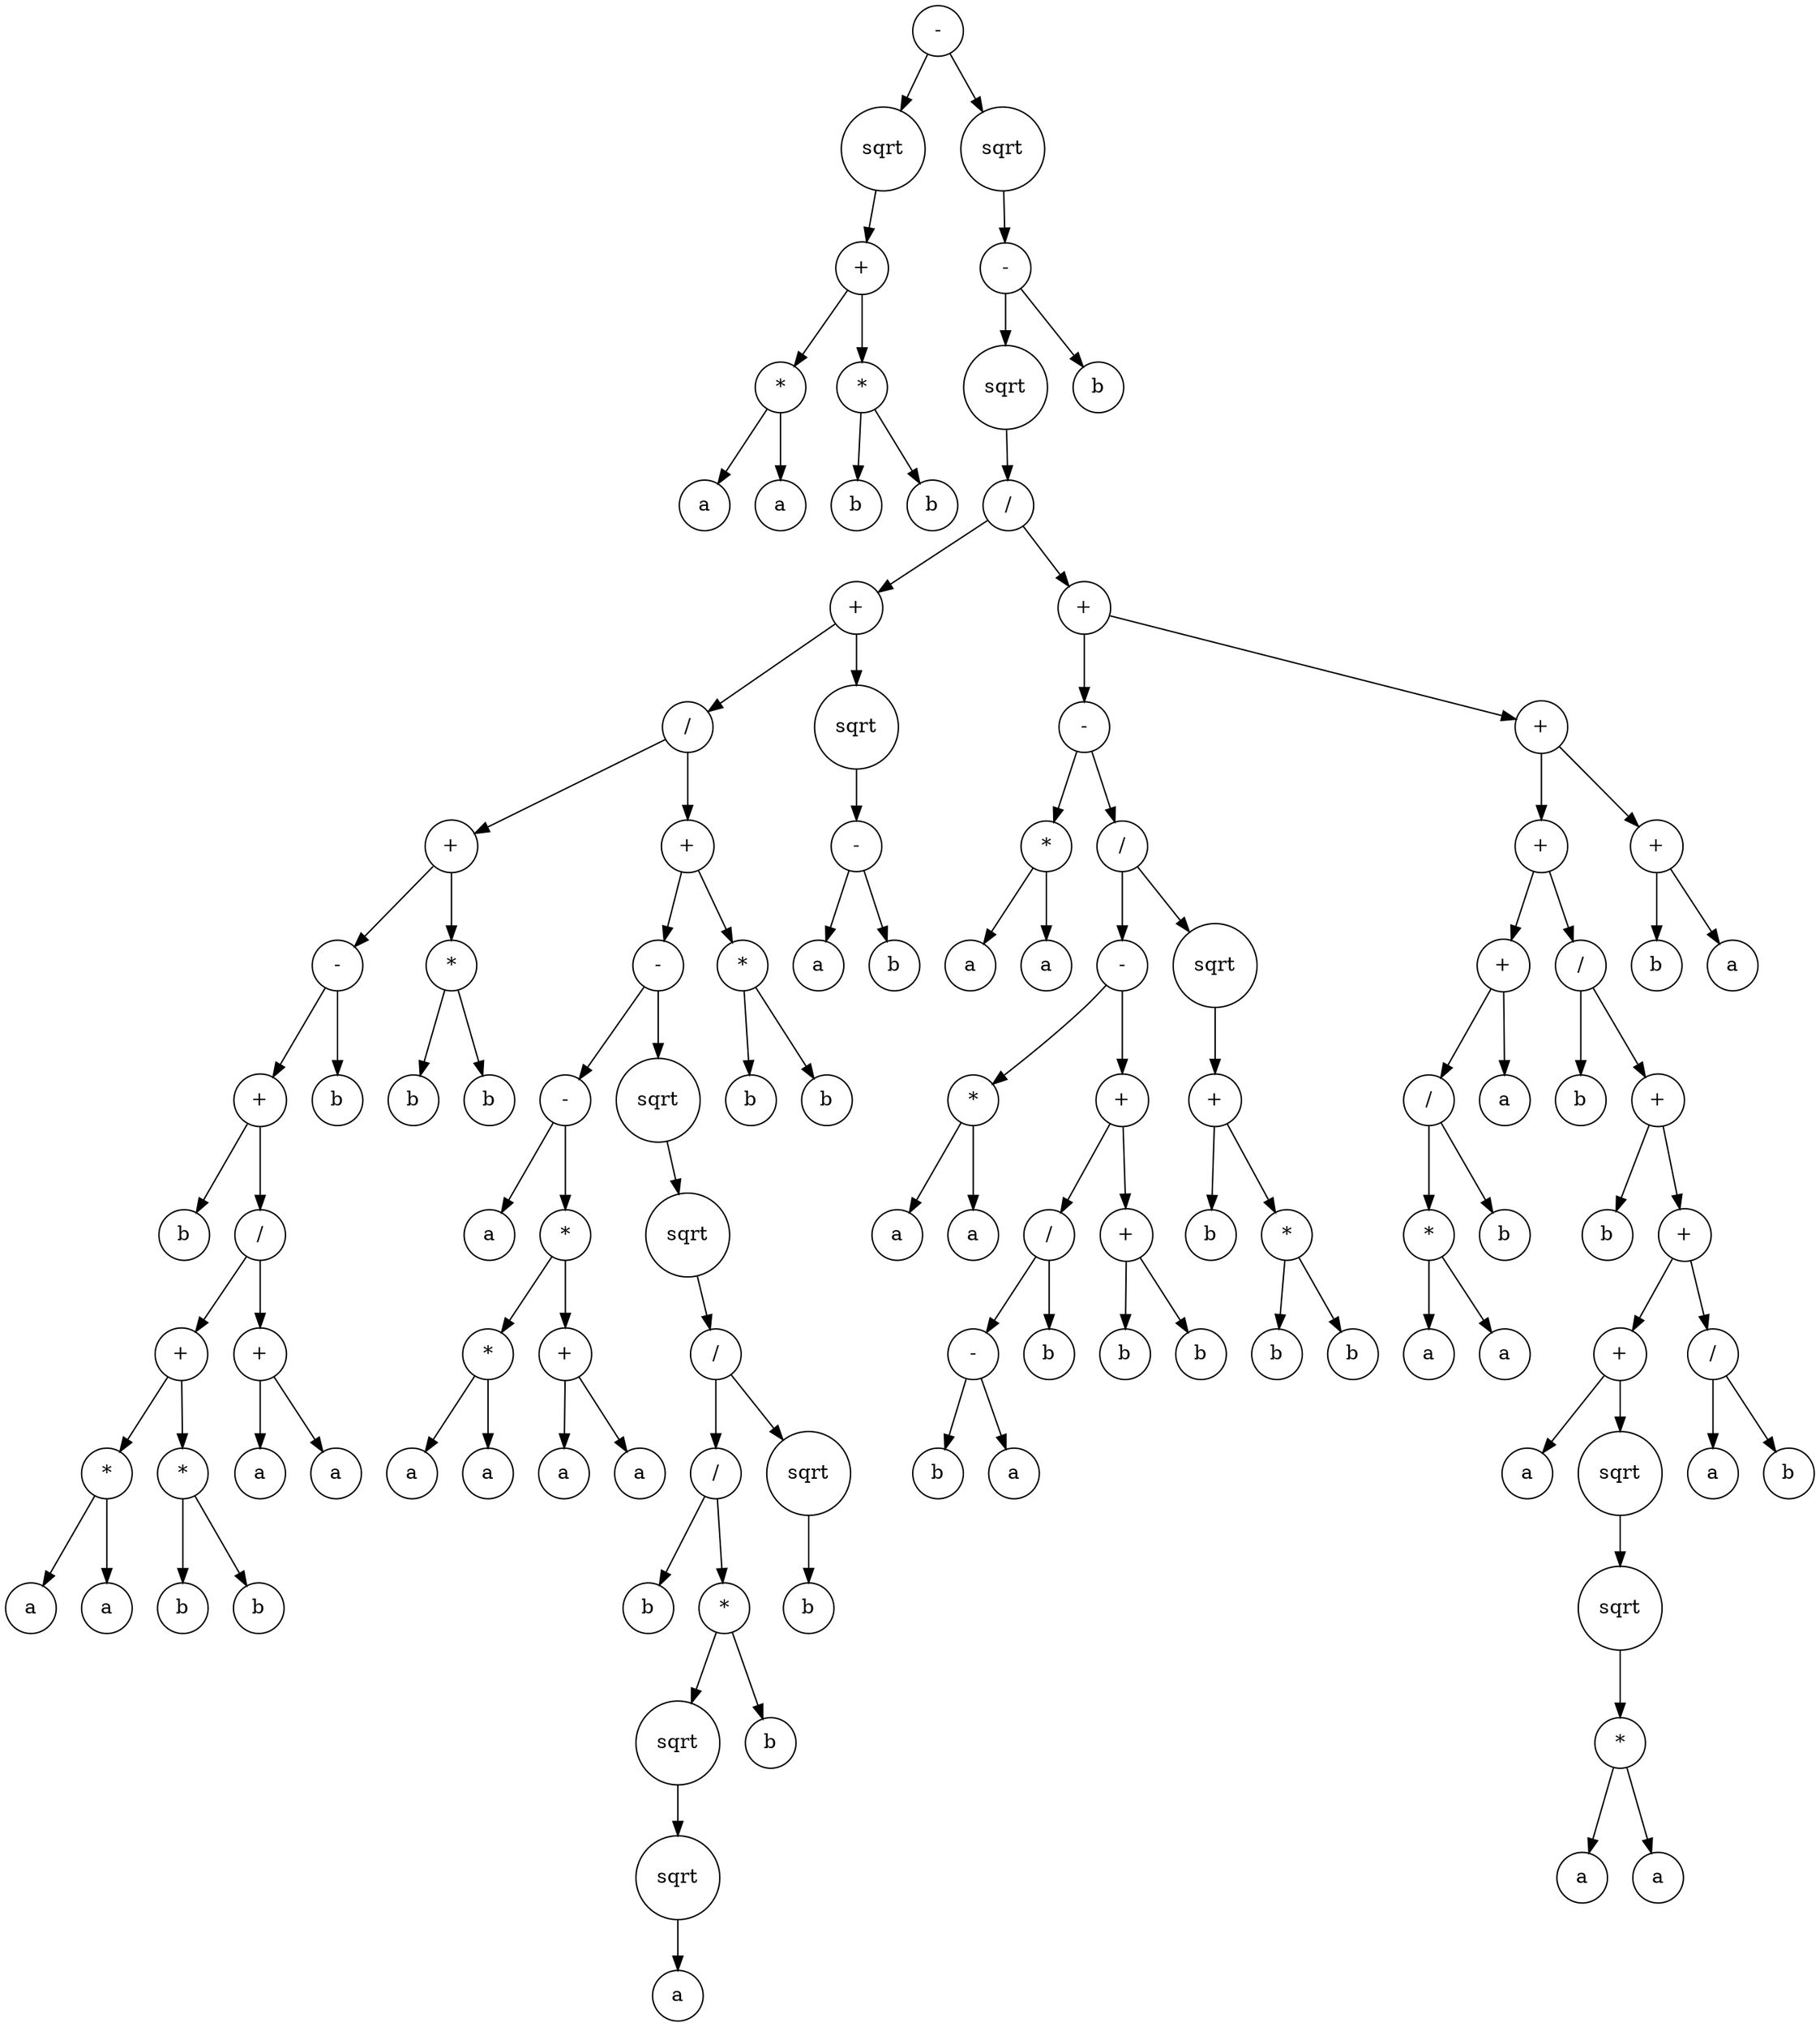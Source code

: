 digraph g {
graph [ordering=out];
node [shape=circle];
n[label = "-"];
n0[label = "sqrt"];
n00[label = "+"];
n000[label = "*"];
n0000[label = "a"];
n000 -> n0000;
n0001[label = "a"];
n000 -> n0001;
n00 -> n000;
n001[label = "*"];
n0010[label = "b"];
n001 -> n0010;
n0011[label = "b"];
n001 -> n0011;
n00 -> n001;
n0 -> n00;
n -> n0;
n1[label = "sqrt"];
n10[label = "-"];
n100[label = "sqrt"];
n1000[label = "/"];
n10000[label = "+"];
n100000[label = "/"];
n1000000[label = "+"];
n10000000[label = "-"];
n100000000[label = "+"];
n1000000000[label = "b"];
n100000000 -> n1000000000;
n1000000001[label = "/"];
n10000000010[label = "+"];
n100000000100[label = "*"];
n1000000001000[label = "a"];
n100000000100 -> n1000000001000;
n1000000001001[label = "a"];
n100000000100 -> n1000000001001;
n10000000010 -> n100000000100;
n100000000101[label = "*"];
n1000000001010[label = "b"];
n100000000101 -> n1000000001010;
n1000000001011[label = "b"];
n100000000101 -> n1000000001011;
n10000000010 -> n100000000101;
n1000000001 -> n10000000010;
n10000000011[label = "+"];
n100000000110[label = "a"];
n10000000011 -> n100000000110;
n100000000111[label = "a"];
n10000000011 -> n100000000111;
n1000000001 -> n10000000011;
n100000000 -> n1000000001;
n10000000 -> n100000000;
n100000001[label = "b"];
n10000000 -> n100000001;
n1000000 -> n10000000;
n10000001[label = "*"];
n100000010[label = "b"];
n10000001 -> n100000010;
n100000011[label = "b"];
n10000001 -> n100000011;
n1000000 -> n10000001;
n100000 -> n1000000;
n1000001[label = "+"];
n10000010[label = "-"];
n100000100[label = "-"];
n1000001000[label = "a"];
n100000100 -> n1000001000;
n1000001001[label = "*"];
n10000010010[label = "*"];
n100000100100[label = "a"];
n10000010010 -> n100000100100;
n100000100101[label = "a"];
n10000010010 -> n100000100101;
n1000001001 -> n10000010010;
n10000010011[label = "+"];
n100000100110[label = "a"];
n10000010011 -> n100000100110;
n100000100111[label = "a"];
n10000010011 -> n100000100111;
n1000001001 -> n10000010011;
n100000100 -> n1000001001;
n10000010 -> n100000100;
n100000101[label = "sqrt"];
n1000001010[label = "sqrt"];
n10000010100[label = "/"];
n100000101000[label = "/"];
n1000001010000[label = "b"];
n100000101000 -> n1000001010000;
n1000001010001[label = "*"];
n10000010100010[label = "sqrt"];
n100000101000100[label = "sqrt"];
n1000001010001000[label = "a"];
n100000101000100 -> n1000001010001000;
n10000010100010 -> n100000101000100;
n1000001010001 -> n10000010100010;
n10000010100011[label = "b"];
n1000001010001 -> n10000010100011;
n100000101000 -> n1000001010001;
n10000010100 -> n100000101000;
n100000101001[label = "sqrt"];
n1000001010010[label = "b"];
n100000101001 -> n1000001010010;
n10000010100 -> n100000101001;
n1000001010 -> n10000010100;
n100000101 -> n1000001010;
n10000010 -> n100000101;
n1000001 -> n10000010;
n10000011[label = "*"];
n100000110[label = "b"];
n10000011 -> n100000110;
n100000111[label = "b"];
n10000011 -> n100000111;
n1000001 -> n10000011;
n100000 -> n1000001;
n10000 -> n100000;
n100001[label = "sqrt"];
n1000010[label = "-"];
n10000100[label = "a"];
n1000010 -> n10000100;
n10000101[label = "b"];
n1000010 -> n10000101;
n100001 -> n1000010;
n10000 -> n100001;
n1000 -> n10000;
n10001[label = "+"];
n100010[label = "-"];
n1000100[label = "*"];
n10001000[label = "a"];
n1000100 -> n10001000;
n10001001[label = "a"];
n1000100 -> n10001001;
n100010 -> n1000100;
n1000101[label = "/"];
n10001010[label = "-"];
n100010100[label = "*"];
n1000101000[label = "a"];
n100010100 -> n1000101000;
n1000101001[label = "a"];
n100010100 -> n1000101001;
n10001010 -> n100010100;
n100010101[label = "+"];
n1000101010[label = "/"];
n10001010100[label = "-"];
n100010101000[label = "b"];
n10001010100 -> n100010101000;
n100010101001[label = "a"];
n10001010100 -> n100010101001;
n1000101010 -> n10001010100;
n10001010101[label = "b"];
n1000101010 -> n10001010101;
n100010101 -> n1000101010;
n1000101011[label = "+"];
n10001010110[label = "b"];
n1000101011 -> n10001010110;
n10001010111[label = "b"];
n1000101011 -> n10001010111;
n100010101 -> n1000101011;
n10001010 -> n100010101;
n1000101 -> n10001010;
n10001011[label = "sqrt"];
n100010110[label = "+"];
n1000101100[label = "b"];
n100010110 -> n1000101100;
n1000101101[label = "*"];
n10001011010[label = "b"];
n1000101101 -> n10001011010;
n10001011011[label = "b"];
n1000101101 -> n10001011011;
n100010110 -> n1000101101;
n10001011 -> n100010110;
n1000101 -> n10001011;
n100010 -> n1000101;
n10001 -> n100010;
n100011[label = "+"];
n1000110[label = "+"];
n10001100[label = "+"];
n100011000[label = "/"];
n1000110000[label = "*"];
n10001100000[label = "a"];
n1000110000 -> n10001100000;
n10001100001[label = "a"];
n1000110000 -> n10001100001;
n100011000 -> n1000110000;
n1000110001[label = "b"];
n100011000 -> n1000110001;
n10001100 -> n100011000;
n100011001[label = "a"];
n10001100 -> n100011001;
n1000110 -> n10001100;
n10001101[label = "/"];
n100011010[label = "b"];
n10001101 -> n100011010;
n100011011[label = "+"];
n1000110110[label = "b"];
n100011011 -> n1000110110;
n1000110111[label = "+"];
n10001101110[label = "+"];
n100011011100[label = "a"];
n10001101110 -> n100011011100;
n100011011101[label = "sqrt"];
n1000110111010[label = "sqrt"];
n10001101110100[label = "*"];
n100011011101000[label = "a"];
n10001101110100 -> n100011011101000;
n100011011101001[label = "a"];
n10001101110100 -> n100011011101001;
n1000110111010 -> n10001101110100;
n100011011101 -> n1000110111010;
n10001101110 -> n100011011101;
n1000110111 -> n10001101110;
n10001101111[label = "/"];
n100011011110[label = "a"];
n10001101111 -> n100011011110;
n100011011111[label = "b"];
n10001101111 -> n100011011111;
n1000110111 -> n10001101111;
n100011011 -> n1000110111;
n10001101 -> n100011011;
n1000110 -> n10001101;
n100011 -> n1000110;
n1000111[label = "+"];
n10001110[label = "b"];
n1000111 -> n10001110;
n10001111[label = "a"];
n1000111 -> n10001111;
n100011 -> n1000111;
n10001 -> n100011;
n1000 -> n10001;
n100 -> n1000;
n10 -> n100;
n101[label = "b"];
n10 -> n101;
n1 -> n10;
n -> n1;
}
